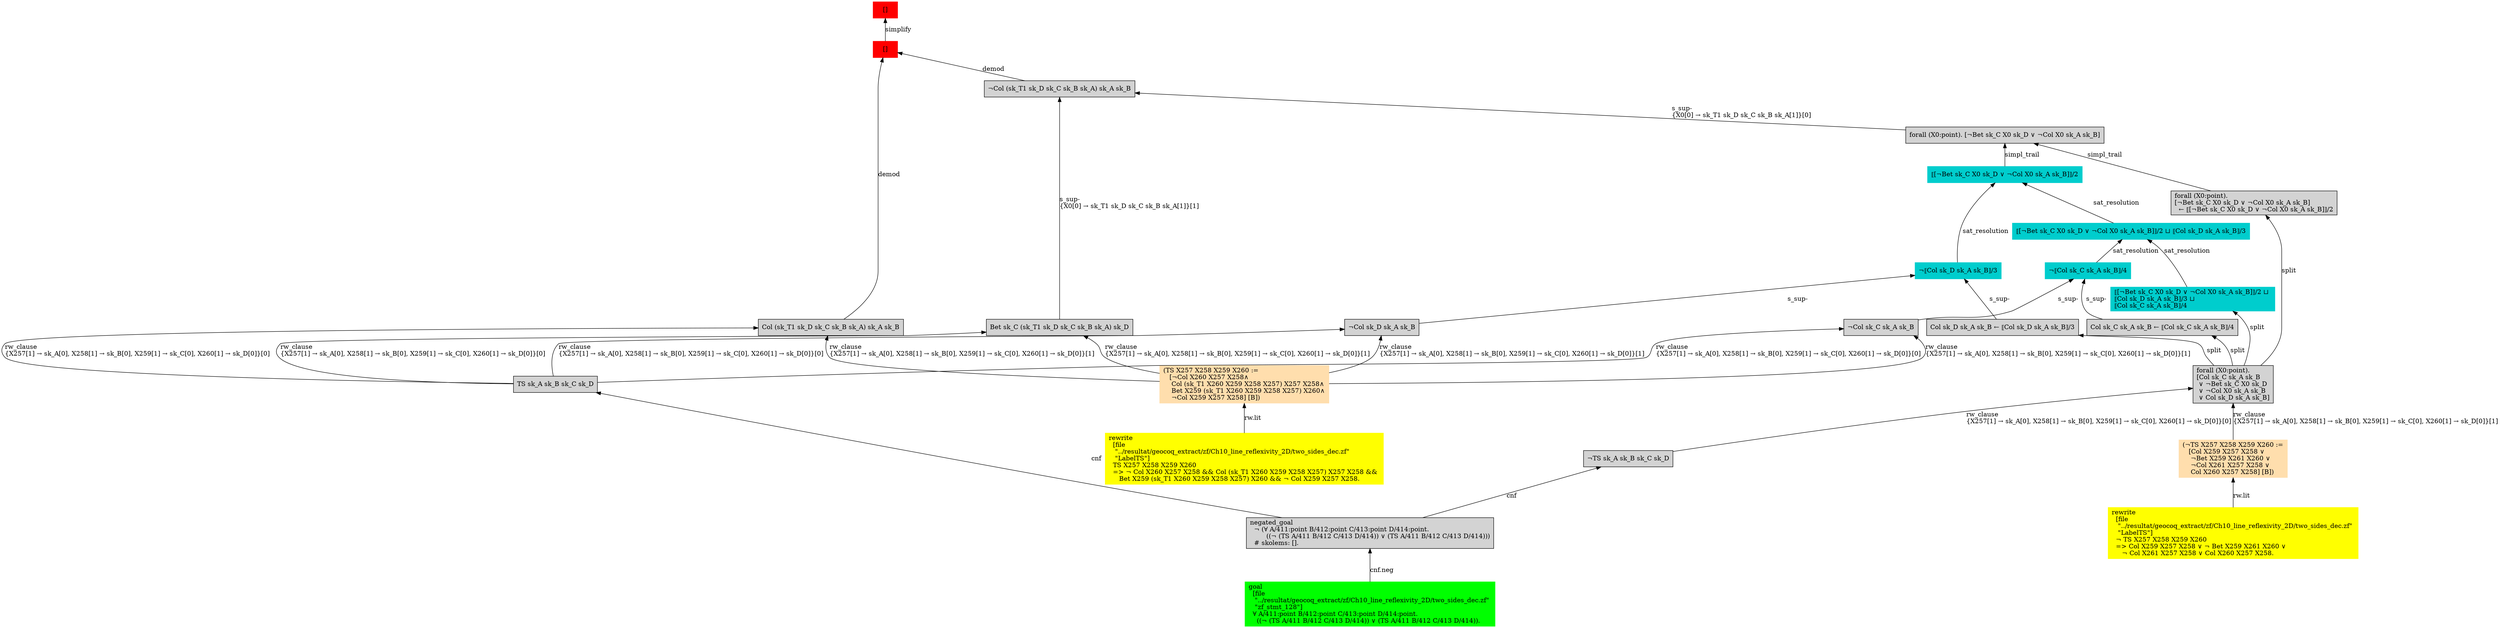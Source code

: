 digraph "unsat_graph" {
  vertex_0 [color=red, label="[]", shape=box, style=filled];
  vertex_0 -> vertex_1 [label="simplify", dir="back"];
  vertex_1 [color=red, label="[]", shape=box, style=filled];
  vertex_1 -> vertex_2 [label="demod", dir="back"];
  vertex_2 [shape=box, label="Col (sk_T1 sk_D sk_C sk_B sk_A) sk_A sk_B\l", style=filled];
  vertex_2 -> vertex_3 [label="rw_clause\l\{X257[1] → sk_A[0], X258[1] → sk_B[0], X259[1] → sk_C[0], X260[1] → sk_D[0]\}[1]\l", dir="back"];
  vertex_3 [color=navajowhite, shape=box, label="(TS X257 X258 X259 X260 :=\l   [¬Col X260 X257 X258∧\l    Col (sk_T1 X260 X259 X258 X257) X257 X258∧\l    Bet X259 (sk_T1 X260 X259 X258 X257) X260∧\l    ¬Col X259 X257 X258] [B])\l", style=filled];
  vertex_3 -> vertex_4 [label="rw.lit", dir="back"];
  vertex_4 [color=yellow, shape=box, label="rewrite\l  [file\l   \"../resultat/geocoq_extract/zf/Ch10_line_reflexivity_2D/two_sides_dec.zf\" \l   \"LabelTS\"]\l  TS X257 X258 X259 X260\l  =\> ¬ Col X260 X257 X258 && Col (sk_T1 X260 X259 X258 X257) X257 X258 && \l     Bet X259 (sk_T1 X260 X259 X258 X257) X260 && ¬ Col X259 X257 X258.\l", style=filled];
  vertex_2 -> vertex_5 [label="rw_clause\l\{X257[1] → sk_A[0], X258[1] → sk_B[0], X259[1] → sk_C[0], X260[1] → sk_D[0]\}[0]\l", dir="back"];
  vertex_5 [shape=box, label="TS sk_A sk_B sk_C sk_D\l", style=filled];
  vertex_5 -> vertex_6 [label="cnf", dir="back"];
  vertex_6 [shape=box, label="negated_goal\l  ¬ (∀ A/411:point B/412:point C/413:point D/414:point.\l        ((¬ (TS A/411 B/412 C/413 D/414)) ∨ (TS A/411 B/412 C/413 D/414)))\l  # skolems: [].\l", style=filled];
  vertex_6 -> vertex_7 [label="cnf.neg", dir="back"];
  vertex_7 [color=green, shape=box, label="goal\l  [file\l   \"../resultat/geocoq_extract/zf/Ch10_line_reflexivity_2D/two_sides_dec.zf\" \l   \"zf_stmt_128\"]\l  ∀ A/411:point B/412:point C/413:point D/414:point.\l    ((¬ (TS A/411 B/412 C/413 D/414)) ∨ (TS A/411 B/412 C/413 D/414)).\l", style=filled];
  vertex_1 -> vertex_8 [label="demod", dir="back"];
  vertex_8 [shape=box, label="¬Col (sk_T1 sk_D sk_C sk_B sk_A) sk_A sk_B\l", style=filled];
  vertex_8 -> vertex_9 [label="s_sup-\l\{X0[0] → sk_T1 sk_D sk_C sk_B sk_A[1]\}[0]\l", dir="back"];
  vertex_9 [shape=box, label="forall (X0:point). [¬Bet sk_C X0 sk_D ∨ ¬Col X0 sk_A sk_B]\l", style=filled];
  vertex_9 -> vertex_10 [label="simpl_trail", dir="back"];
  vertex_10 [color=cyan3, shape=box, label="⟦[¬Bet sk_C X0 sk_D ∨ ¬Col X0 sk_A sk_B]⟧/2\l", style=filled];
  vertex_10 -> vertex_11 [label="sat_resolution", dir="back"];
  vertex_11 [color=cyan3, shape=box, label="¬⟦Col sk_D sk_A sk_B⟧/3\l", style=filled];
  vertex_11 -> vertex_12 [label="s_sup-\l", dir="back"];
  vertex_12 [shape=box, label="¬Col sk_D sk_A sk_B\l", style=filled];
  vertex_12 -> vertex_3 [label="rw_clause\l\{X257[1] → sk_A[0], X258[1] → sk_B[0], X259[1] → sk_C[0], X260[1] → sk_D[0]\}[1]\l", dir="back"];
  vertex_12 -> vertex_5 [label="rw_clause\l\{X257[1] → sk_A[0], X258[1] → sk_B[0], X259[1] → sk_C[0], X260[1] → sk_D[0]\}[0]\l", dir="back"];
  vertex_11 -> vertex_13 [label="s_sup-\l", dir="back"];
  vertex_13 [shape=box, label="Col sk_D sk_A sk_B ← ⟦Col sk_D sk_A sk_B⟧/3\l", style=filled];
  vertex_13 -> vertex_14 [label="split", dir="back"];
  vertex_14 [shape=box, label="forall (X0:point).\l[Col sk_C sk_A sk_B\l ∨ ¬Bet sk_C X0 sk_D\l ∨ ¬Col X0 sk_A sk_B\l ∨ Col sk_D sk_A sk_B]\l", style=filled];
  vertex_14 -> vertex_15 [label="rw_clause\l\{X257[1] → sk_A[0], X258[1] → sk_B[0], X259[1] → sk_C[0], X260[1] → sk_D[0]\}[1]\l", dir="back"];
  vertex_15 [color=navajowhite, shape=box, label="(¬TS X257 X258 X259 X260 :=\l   [Col X259 X257 X258 ∨ \l    ¬Bet X259 X261 X260 ∨ \l    ¬Col X261 X257 X258 ∨ \l    Col X260 X257 X258] [B])\l", style=filled];
  vertex_15 -> vertex_16 [label="rw.lit", dir="back"];
  vertex_16 [color=yellow, shape=box, label="rewrite\l  [file\l   \"../resultat/geocoq_extract/zf/Ch10_line_reflexivity_2D/two_sides_dec.zf\" \l   \"LabelTS\"]\l  ¬ TS X257 X258 X259 X260\l  =\> Col X259 X257 X258 ∨ ¬ Bet X259 X261 X260 ∨ \l     ¬ Col X261 X257 X258 ∨ Col X260 X257 X258.\l", style=filled];
  vertex_14 -> vertex_17 [label="rw_clause\l\{X257[1] → sk_A[0], X258[1] → sk_B[0], X259[1] → sk_C[0], X260[1] → sk_D[0]\}[0]\l", dir="back"];
  vertex_17 [shape=box, label="¬TS sk_A sk_B sk_C sk_D\l", style=filled];
  vertex_17 -> vertex_6 [label="cnf", dir="back"];
  vertex_10 -> vertex_18 [label="sat_resolution", dir="back"];
  vertex_18 [color=cyan3, shape=box, label="⟦[¬Bet sk_C X0 sk_D ∨ ¬Col X0 sk_A sk_B]⟧/2 ⊔ ⟦Col sk_D sk_A sk_B⟧/3\l", style=filled];
  vertex_18 -> vertex_19 [label="sat_resolution", dir="back"];
  vertex_19 [color=cyan3, shape=box, label="¬⟦Col sk_C sk_A sk_B⟧/4\l", style=filled];
  vertex_19 -> vertex_20 [label="s_sup-\l", dir="back"];
  vertex_20 [shape=box, label="¬Col sk_C sk_A sk_B\l", style=filled];
  vertex_20 -> vertex_3 [label="rw_clause\l\{X257[1] → sk_A[0], X258[1] → sk_B[0], X259[1] → sk_C[0], X260[1] → sk_D[0]\}[1]\l", dir="back"];
  vertex_20 -> vertex_5 [label="rw_clause\l\{X257[1] → sk_A[0], X258[1] → sk_B[0], X259[1] → sk_C[0], X260[1] → sk_D[0]\}[0]\l", dir="back"];
  vertex_19 -> vertex_21 [label="s_sup-\l", dir="back"];
  vertex_21 [shape=box, label="Col sk_C sk_A sk_B ← ⟦Col sk_C sk_A sk_B⟧/4\l", style=filled];
  vertex_21 -> vertex_14 [label="split", dir="back"];
  vertex_18 -> vertex_22 [label="sat_resolution", dir="back"];
  vertex_22 [color=cyan3, shape=box, label="⟦[¬Bet sk_C X0 sk_D ∨ ¬Col X0 sk_A sk_B]⟧/2 ⊔ \l⟦Col sk_D sk_A sk_B⟧/3 ⊔ \l⟦Col sk_C sk_A sk_B⟧/4\l", style=filled];
  vertex_22 -> vertex_14 [label="split", dir="back"];
  vertex_9 -> vertex_23 [label="simpl_trail", dir="back"];
  vertex_23 [shape=box, label="forall (X0:point).\l[¬Bet sk_C X0 sk_D ∨ ¬Col X0 sk_A sk_B]\l  ← ⟦[¬Bet sk_C X0 sk_D ∨ ¬Col X0 sk_A sk_B]⟧/2\l", style=filled];
  vertex_23 -> vertex_14 [label="split", dir="back"];
  vertex_8 -> vertex_24 [label="s_sup-\l\{X0[0] → sk_T1 sk_D sk_C sk_B sk_A[1]\}[1]\l", dir="back"];
  vertex_24 [shape=box, label="Bet sk_C (sk_T1 sk_D sk_C sk_B sk_A) sk_D\l", style=filled];
  vertex_24 -> vertex_3 [label="rw_clause\l\{X257[1] → sk_A[0], X258[1] → sk_B[0], X259[1] → sk_C[0], X260[1] → sk_D[0]\}[1]\l", dir="back"];
  vertex_24 -> vertex_5 [label="rw_clause\l\{X257[1] → sk_A[0], X258[1] → sk_B[0], X259[1] → sk_C[0], X260[1] → sk_D[0]\}[0]\l", dir="back"];
  }


